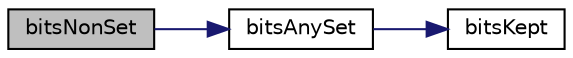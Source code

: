 digraph "bitsNonSet"
{
  edge [fontname="Helvetica",fontsize="10",labelfontname="Helvetica",labelfontsize="10"];
  node [fontname="Helvetica",fontsize="10",shape=record];
  rankdir="LR";
  Node38 [label="bitsNonSet",height=0.2,width=0.4,color="black", fillcolor="grey75", style="filled", fontcolor="black"];
  Node38 -> Node39 [color="midnightblue",fontsize="10",style="solid",fontname="Helvetica"];
  Node39 [label="bitsAnySet",height=0.2,width=0.4,color="black", fillcolor="white", style="filled",URL="$d6/d93/generic__util_8h.html#a136dc778fddde8cd2538cbc37fe6be51"];
  Node39 -> Node40 [color="midnightblue",fontsize="10",style="solid",fontname="Helvetica"];
  Node40 [label="bitsKept",height=0.2,width=0.4,color="black", fillcolor="white", style="filled",URL="$d6/d93/generic__util_8h.html#a36e08f088c0737dfac8a491189472389"];
}
